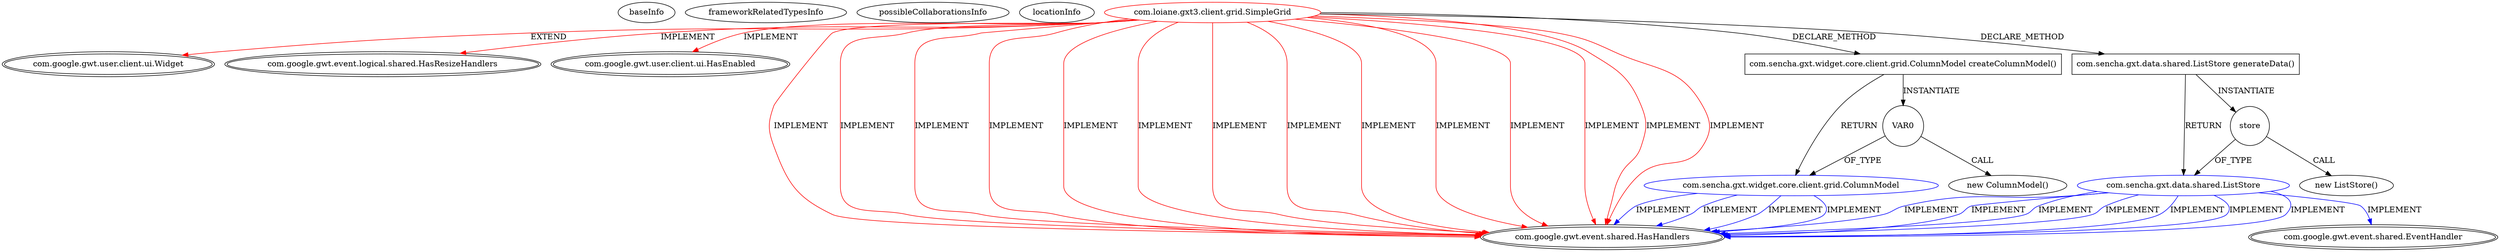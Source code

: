 digraph {
baseInfo[graphId=3633,category="extension_graph",isAnonymous=false,possibleRelation=true]
frameworkRelatedTypesInfo[0="com.google.gwt.user.client.ui.Widget",1="com.google.gwt.event.logical.shared.HasResizeHandlers",2="com.google.gwt.user.client.ui.HasEnabled",3="com.google.gwt.event.shared.HasHandlers",4="com.google.gwt.event.shared.HasHandlers",5="com.google.gwt.event.shared.HasHandlers",6="com.google.gwt.event.shared.HasHandlers",7="com.google.gwt.event.shared.HasHandlers",8="com.google.gwt.event.shared.HasHandlers",9="com.google.gwt.event.shared.HasHandlers",10="com.google.gwt.event.shared.HasHandlers",11="com.google.gwt.event.shared.HasHandlers",12="com.google.gwt.event.shared.HasHandlers",13="com.google.gwt.event.shared.HasHandlers",14="com.google.gwt.event.shared.HasHandlers",15="com.google.gwt.event.shared.HasHandlers",16="com.google.gwt.event.shared.HasHandlers"]
possibleCollaborationsInfo[0="3633~CLIENT_METHOD_DECLARATION-INSTANTIATION-CLIENT_METHOD_DECLARATION-RETURN_TYPE-~com.google.gwt.user.client.ui.Widget com.google.gwt.event.logical.shared.HasResizeHandlers com.google.gwt.user.client.ui.HasEnabled com.google.gwt.event.shared.HasHandlers com.google.gwt.event.shared.HasHandlers com.google.gwt.event.shared.HasHandlers com.google.gwt.event.shared.HasHandlers com.google.gwt.event.shared.HasHandlers com.google.gwt.event.shared.HasHandlers com.google.gwt.event.shared.HasHandlers com.google.gwt.event.shared.HasHandlers com.google.gwt.event.shared.HasHandlers com.google.gwt.event.shared.HasHandlers com.google.gwt.event.shared.HasHandlers com.google.gwt.event.shared.HasHandlers com.google.gwt.event.shared.HasHandlers com.google.gwt.event.shared.HasHandlers ~com.google.gwt.event.shared.HasHandlers com.google.gwt.event.shared.HasHandlers com.google.gwt.event.shared.HasHandlers com.google.gwt.event.shared.HasHandlers com.google.gwt.event.shared.EventHandler com.google.gwt.event.shared.HasHandlers com.google.gwt.event.shared.HasHandlers com.google.gwt.event.shared.HasHandlers ~false~false",1="3633~CLIENT_METHOD_DECLARATION-INSTANTIATION-CLIENT_METHOD_DECLARATION-RETURN_TYPE-~com.google.gwt.user.client.ui.Widget com.google.gwt.event.logical.shared.HasResizeHandlers com.google.gwt.user.client.ui.HasEnabled com.google.gwt.event.shared.HasHandlers com.google.gwt.event.shared.HasHandlers com.google.gwt.event.shared.HasHandlers com.google.gwt.event.shared.HasHandlers com.google.gwt.event.shared.HasHandlers com.google.gwt.event.shared.HasHandlers com.google.gwt.event.shared.HasHandlers com.google.gwt.event.shared.HasHandlers com.google.gwt.event.shared.HasHandlers com.google.gwt.event.shared.HasHandlers com.google.gwt.event.shared.HasHandlers com.google.gwt.event.shared.HasHandlers com.google.gwt.event.shared.HasHandlers com.google.gwt.event.shared.HasHandlers ~com.google.gwt.event.shared.HasHandlers com.google.gwt.event.shared.HasHandlers com.google.gwt.event.shared.HasHandlers com.google.gwt.event.shared.HasHandlers ~false~false"]
locationInfo[projectName="loiane-sencha-gxt3-simple-grid",filePath="/loiane-sencha-gxt3-simple-grid/sencha-gxt3-simple-grid-master/src/com/loiane/gxt3/client/grid/SimpleGrid.java",contextSignature="SimpleGrid",graphId="3633"]
0[label="com.loiane.gxt3.client.grid.SimpleGrid",vertexType="ROOT_CLIENT_CLASS_DECLARATION",isFrameworkType=false,color=red]
1[label="com.google.gwt.user.client.ui.Widget",vertexType="FRAMEWORK_CLASS_TYPE",isFrameworkType=true,peripheries=2]
2[label="com.google.gwt.event.logical.shared.HasResizeHandlers",vertexType="FRAMEWORK_INTERFACE_TYPE",isFrameworkType=true,peripheries=2]
3[label="com.google.gwt.user.client.ui.HasEnabled",vertexType="FRAMEWORK_INTERFACE_TYPE",isFrameworkType=true,peripheries=2]
4[label="com.google.gwt.event.shared.HasHandlers",vertexType="FRAMEWORK_INTERFACE_TYPE",isFrameworkType=true,peripheries=2]
18[label="com.sencha.gxt.widget.core.client.grid.ColumnModel createColumnModel()",vertexType="CLIENT_METHOD_DECLARATION",isFrameworkType=false,shape=box]
19[label="com.sencha.gxt.widget.core.client.grid.ColumnModel",vertexType="REFERENCE_CLIENT_CLASS_DECLARATION",isFrameworkType=false,color=blue]
25[label="VAR0",vertexType="VARIABLE_EXPRESION",isFrameworkType=false,shape=circle]
24[label="new ColumnModel()",vertexType="CONSTRUCTOR_CALL",isFrameworkType=false]
27[label="com.sencha.gxt.data.shared.ListStore generateData()",vertexType="CLIENT_METHOD_DECLARATION",isFrameworkType=false,shape=box]
28[label="com.sencha.gxt.data.shared.ListStore",vertexType="REFERENCE_CLIENT_CLASS_DECLARATION",isFrameworkType=false,color=blue]
33[label="com.google.gwt.event.shared.EventHandler",vertexType="FRAMEWORK_INTERFACE_TYPE",isFrameworkType=true,peripheries=2]
38[label="store",vertexType="VARIABLE_EXPRESION",isFrameworkType=false,shape=circle]
37[label="new ListStore()",vertexType="CONSTRUCTOR_CALL",isFrameworkType=false]
0->1[label="EXTEND",color=red]
0->2[label="IMPLEMENT",color=red]
0->3[label="IMPLEMENT",color=red]
0->4[label="IMPLEMENT",color=red]
0->4[label="IMPLEMENT",color=red]
0->4[label="IMPLEMENT",color=red]
0->4[label="IMPLEMENT",color=red]
0->4[label="IMPLEMENT",color=red]
0->4[label="IMPLEMENT",color=red]
0->4[label="IMPLEMENT",color=red]
0->4[label="IMPLEMENT",color=red]
0->4[label="IMPLEMENT",color=red]
0->4[label="IMPLEMENT",color=red]
0->4[label="IMPLEMENT",color=red]
0->4[label="IMPLEMENT",color=red]
0->4[label="IMPLEMENT",color=red]
0->4[label="IMPLEMENT",color=red]
0->18[label="DECLARE_METHOD"]
19->4[label="IMPLEMENT",color=blue]
19->4[label="IMPLEMENT",color=blue]
19->4[label="IMPLEMENT",color=blue]
19->4[label="IMPLEMENT",color=blue]
18->19[label="RETURN"]
18->25[label="INSTANTIATE"]
25->19[label="OF_TYPE"]
25->24[label="CALL"]
0->27[label="DECLARE_METHOD"]
28->4[label="IMPLEMENT",color=blue]
28->4[label="IMPLEMENT",color=blue]
28->4[label="IMPLEMENT",color=blue]
28->4[label="IMPLEMENT",color=blue]
28->33[label="IMPLEMENT",color=blue]
28->4[label="IMPLEMENT",color=blue]
28->4[label="IMPLEMENT",color=blue]
28->4[label="IMPLEMENT",color=blue]
27->28[label="RETURN"]
27->38[label="INSTANTIATE"]
38->28[label="OF_TYPE"]
38->37[label="CALL"]
}
